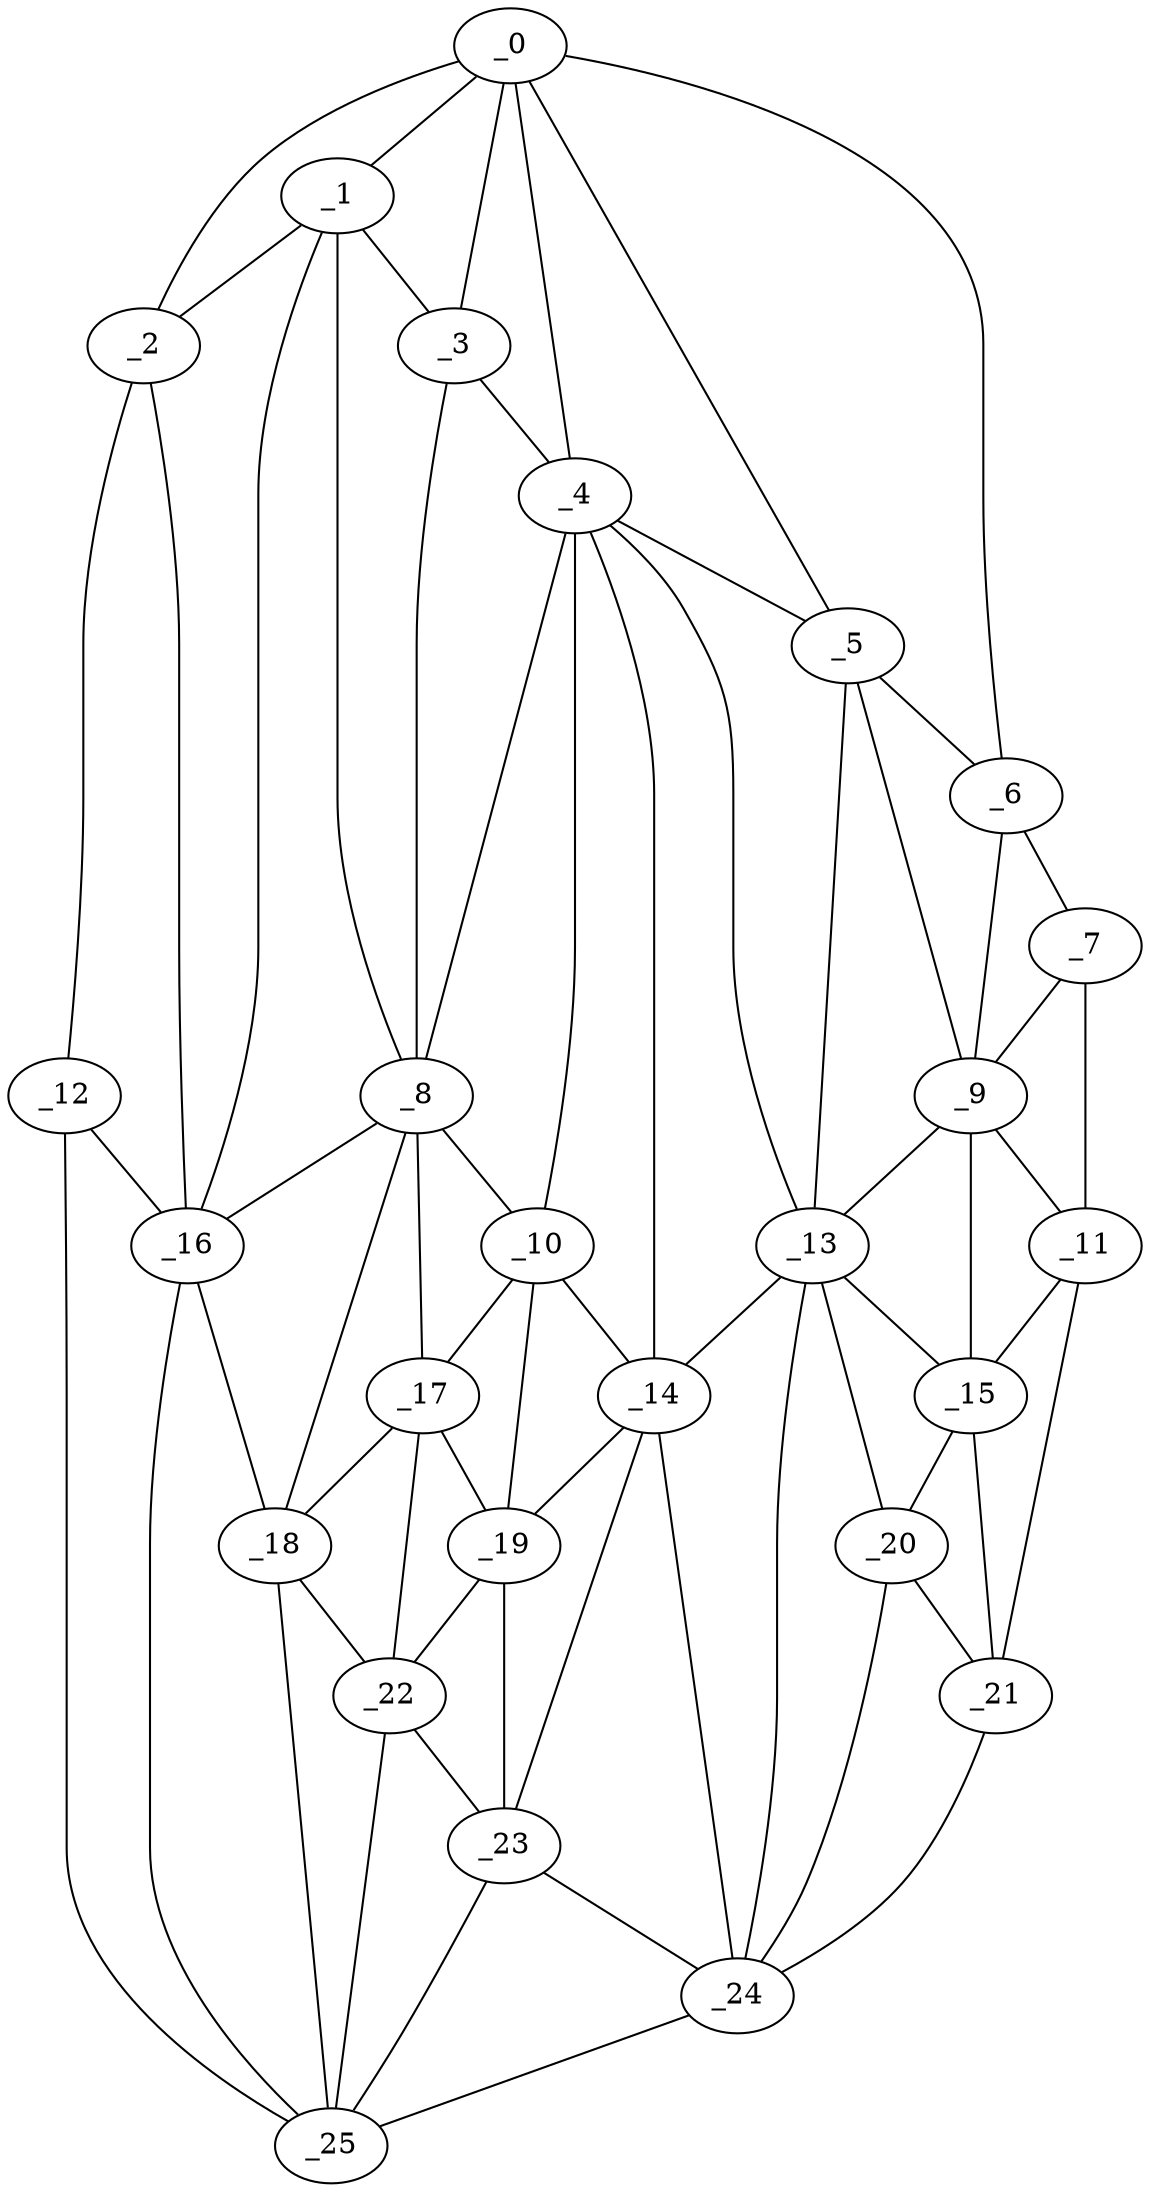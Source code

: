 graph "obj61__180.gxl" {
	_0	 [x=40,
		y=40];
	_1	 [x=46,
		y=33];
	_0 -- _1	 [valence=1];
	_2	 [x=50,
		y=8];
	_0 -- _2	 [valence=1];
	_3	 [x=58,
		y=67];
	_0 -- _3	 [valence=2];
	_4	 [x=58,
		y=78];
	_0 -- _4	 [valence=2];
	_5	 [x=58,
		y=91];
	_0 -- _5	 [valence=2];
	_6	 [x=58,
		y=97];
	_0 -- _6	 [valence=1];
	_1 -- _2	 [valence=2];
	_1 -- _3	 [valence=1];
	_8	 [x=67,
		y=65];
	_1 -- _8	 [valence=2];
	_16	 [x=82,
		y=32];
	_1 -- _16	 [valence=1];
	_12	 [x=79,
		y=7];
	_2 -- _12	 [valence=1];
	_2 -- _16	 [valence=2];
	_3 -- _4	 [valence=1];
	_3 -- _8	 [valence=2];
	_4 -- _5	 [valence=2];
	_4 -- _8	 [valence=2];
	_10	 [x=75,
		y=70];
	_4 -- _10	 [valence=2];
	_13	 [x=79,
		y=88];
	_4 -- _13	 [valence=2];
	_14	 [x=81,
		y=81];
	_4 -- _14	 [valence=2];
	_5 -- _6	 [valence=2];
	_9	 [x=71,
		y=97];
	_5 -- _9	 [valence=1];
	_5 -- _13	 [valence=2];
	_7	 [x=65,
		y=117];
	_6 -- _7	 [valence=1];
	_6 -- _9	 [valence=1];
	_7 -- _9	 [valence=2];
	_11	 [x=76,
		y=117];
	_7 -- _11	 [valence=1];
	_8 -- _10	 [valence=1];
	_8 -- _16	 [valence=1];
	_17	 [x=83,
		y=63];
	_8 -- _17	 [valence=1];
	_18	 [x=88,
		y=46];
	_8 -- _18	 [valence=2];
	_9 -- _11	 [valence=2];
	_9 -- _13	 [valence=2];
	_15	 [x=81,
		y=99];
	_9 -- _15	 [valence=2];
	_10 -- _14	 [valence=2];
	_10 -- _17	 [valence=2];
	_19	 [x=88,
		y=70];
	_10 -- _19	 [valence=2];
	_11 -- _15	 [valence=1];
	_21	 [x=88,
		y=115];
	_11 -- _21	 [valence=1];
	_12 -- _16	 [valence=2];
	_25	 [x=90,
		y=40];
	_12 -- _25	 [valence=1];
	_13 -- _14	 [valence=2];
	_13 -- _15	 [valence=1];
	_20	 [x=88,
		y=98];
	_13 -- _20	 [valence=2];
	_24	 [x=89,
		y=88];
	_13 -- _24	 [valence=2];
	_14 -- _19	 [valence=1];
	_23	 [x=89,
		y=83];
	_14 -- _23	 [valence=1];
	_14 -- _24	 [valence=2];
	_15 -- _20	 [valence=1];
	_15 -- _21	 [valence=2];
	_16 -- _18	 [valence=1];
	_16 -- _25	 [valence=1];
	_17 -- _18	 [valence=2];
	_17 -- _19	 [valence=2];
	_22	 [x=89,
		y=57];
	_17 -- _22	 [valence=2];
	_18 -- _22	 [valence=1];
	_18 -- _25	 [valence=1];
	_19 -- _22	 [valence=2];
	_19 -- _23	 [valence=2];
	_20 -- _21	 [valence=1];
	_20 -- _24	 [valence=2];
	_21 -- _24	 [valence=1];
	_22 -- _23	 [valence=2];
	_22 -- _25	 [valence=2];
	_23 -- _24	 [valence=2];
	_23 -- _25	 [valence=2];
	_24 -- _25	 [valence=1];
}

